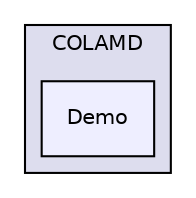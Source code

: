 digraph "libs/SuiteSparse/COLAMD/Demo" {
  compound=true
  node [ fontsize="10", fontname="Helvetica"];
  edge [ labelfontsize="10", labelfontname="Helvetica"];
  subgraph clusterdir_265ba06133edbcca18c37a2dab9ff575 {
    graph [ bgcolor="#ddddee", pencolor="black", label="COLAMD" fontname="Helvetica", fontsize="10", URL="dir_265ba06133edbcca18c37a2dab9ff575.html"]
  dir_8d5ad28dd63658ab6d2f81cf179be49e [shape=box, label="Demo", style="filled", fillcolor="#eeeeff", pencolor="black", URL="dir_8d5ad28dd63658ab6d2f81cf179be49e.html"];
  }
}
